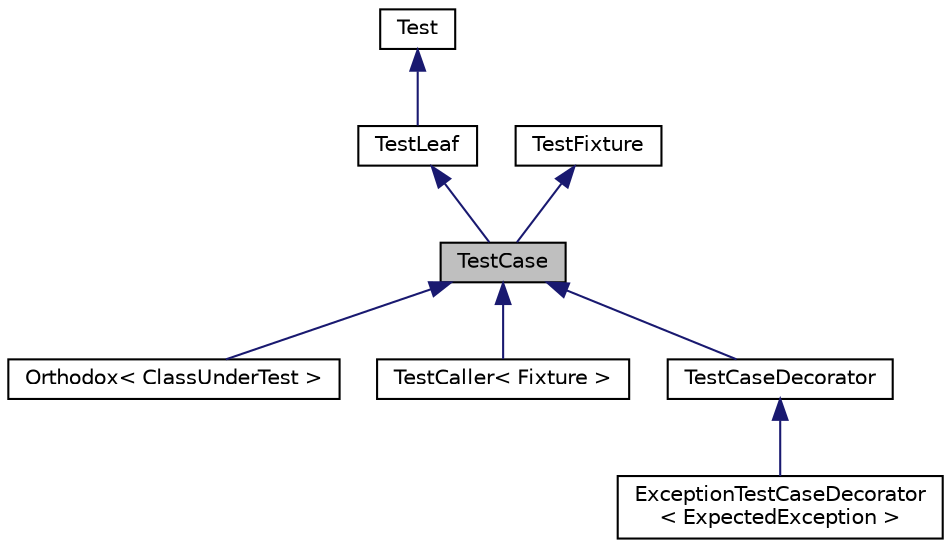 digraph "TestCase"
{
  edge [fontname="Helvetica",fontsize="10",labelfontname="Helvetica",labelfontsize="10"];
  node [fontname="Helvetica",fontsize="10",shape=record];
  Node0 [label="TestCase",height=0.2,width=0.4,color="black", fillcolor="grey75", style="filled", fontcolor="black"];
  Node1 -> Node0 [dir="back",color="midnightblue",fontsize="10",style="solid",fontname="Helvetica"];
  Node1 [label="TestLeaf",height=0.2,width=0.4,color="black", fillcolor="white", style="filled",URL="$class_test_leaf.html",tooltip="A single test object. "];
  Node2 -> Node1 [dir="back",color="midnightblue",fontsize="10",style="solid",fontname="Helvetica"];
  Node2 [label="Test",height=0.2,width=0.4,color="black", fillcolor="white", style="filled",URL="$class_test.html",tooltip="Base class for all test objects.All test objects should be a subclass of Test. Some test objects..."];
  Node3 -> Node0 [dir="back",color="midnightblue",fontsize="10",style="solid",fontname="Helvetica"];
  Node3 [label="TestFixture",height=0.2,width=0.4,color="black", fillcolor="white", style="filled",URL="$class_test_fixture.html",tooltip="Wraps a test case with setUp and tearDown methods.A TestFixture is used to provide a common environme..."];
  Node0 -> Node4 [dir="back",color="midnightblue",fontsize="10",style="solid",fontname="Helvetica"];
  Node4 [label="Orthodox\< ClassUnderTest \>",height=0.2,width=0.4,color="black", fillcolor="white", style="filled",URL="$class_orthodox.html"];
  Node0 -> Node5 [dir="back",color="midnightblue",fontsize="10",style="solid",fontname="Helvetica"];
  Node5 [label="TestCaller\< Fixture \>",height=0.2,width=0.4,color="black", fillcolor="white", style="filled",URL="$class_test_caller.html",tooltip="Generate a test case from a fixture method.A test caller provides access to a test case method on a t..."];
  Node0 -> Node6 [dir="back",color="midnightblue",fontsize="10",style="solid",fontname="Helvetica"];
  Node6 [label="TestCaseDecorator",height=0.2,width=0.4,color="black", fillcolor="white", style="filled",URL="$class_test_case_decorator.html",tooltip="Decorator for Test cases. "];
  Node6 -> Node7 [dir="back",color="midnightblue",fontsize="10",style="solid",fontname="Helvetica"];
  Node7 [label="ExceptionTestCaseDecorator\l\< ExpectedException \>",height=0.2,width=0.4,color="black", fillcolor="white", style="filled",URL="$class_exception_test_case_decorator.html",tooltip="Expected exception test case decorator. "];
}
